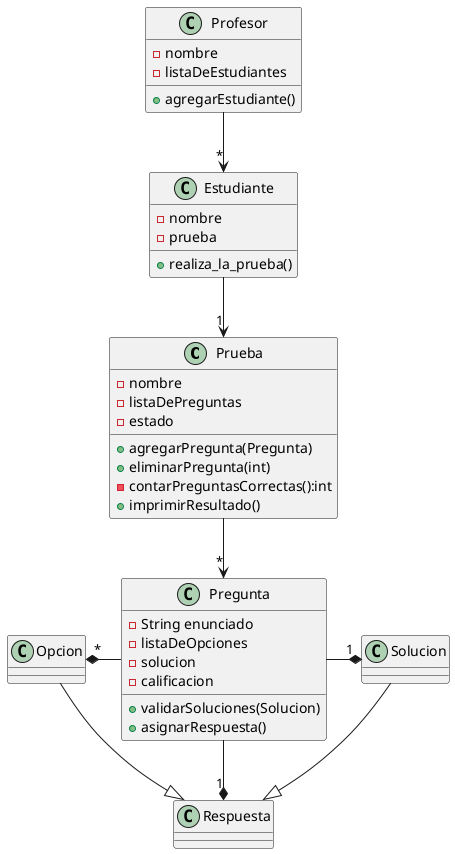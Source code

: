 @startuml mi_programa 

class Prueba {
    - nombre
    - listaDePreguntas 
    - estado
    + agregarPregunta(Pregunta)
    + eliminarPregunta(int)
    - contarPreguntasCorrectas():int
    + imprimirResultado()
}

class Pregunta {
    - String enunciado
    - listaDeOpciones
    - solucion
    - calificacion
    + validarSoluciones(Solucion)
    + asignarRespuesta()
}

class Solucion {

}

class Respuesta {

}

class Opcion {

}

class Estudiante {
    - nombre
    - prueba 
    + realiza_la_prueba()
}

class Profesor {
    - nombre
    - listaDeEstudiantes 
    + agregarEstudiante()
}

Prueba --> "*" Pregunta 
Profesor --> "*" Estudiante
Estudiante --> "1" Prueba

Pregunta -right-* "1" Solucion 
Pregunta --* "1" Respuesta 
Pregunta -left-* "*" Opcion

Solucion --|> Respuesta
Opcion --|> Respuesta

@enduml 
